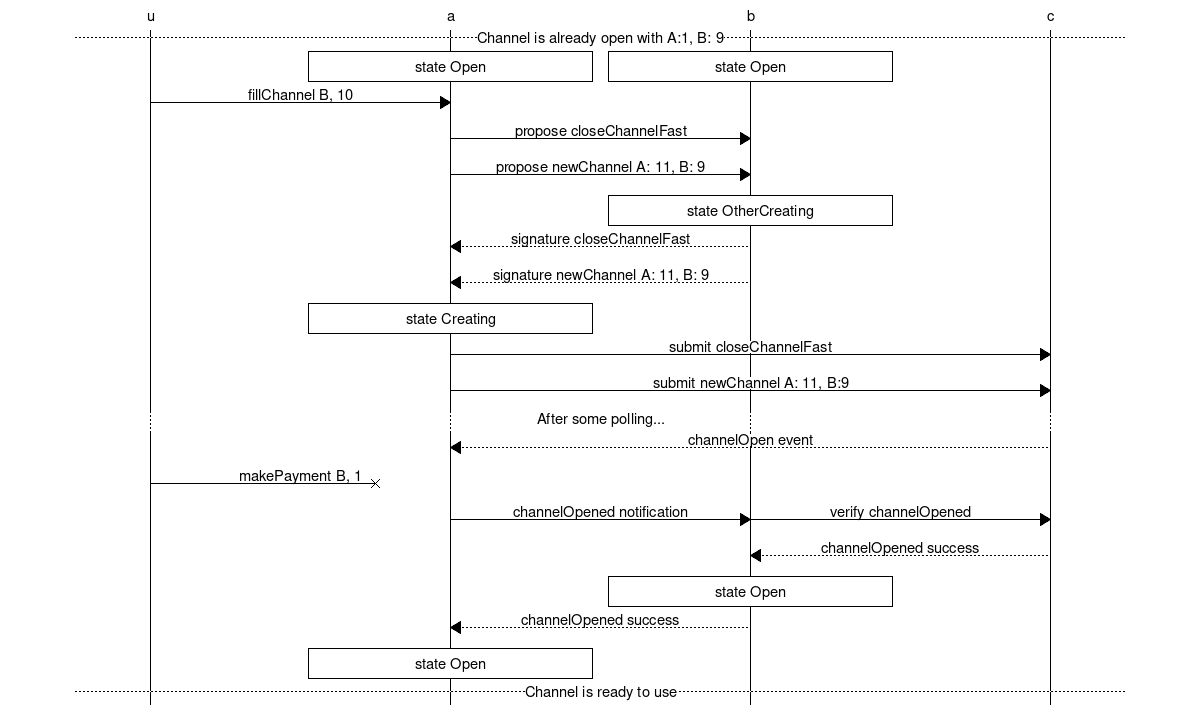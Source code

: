 // command to render: mscgen -Tsvg -o refill_or_withdraw.svg refill_or_withdraw.msc
msc {
  hscale = "2";
  u,a,b,c;

  --- [ label = "Channel is already open with A:1, B: 9" ];
  a box a [label="state Open"],
  b box b [label="state Open"];
  u=>a [label="fillChannel B, 10"];
  a=>b [label="propose closeChannelFast"];
  a=>b [label="propose newChannel A: 11, B: 9"];
  b box b [label="state OtherCreating"];
  a<<b [label="signature closeChannelFast"];
  a<<b [label="signature newChannel A: 11, B: 9"];
  a box a [label="state Creating"];
  a=>c [ label="submit closeChannelFast"];
  a=>c [label="submit newChannel A: 11, B:9"];
  ...  [ label = "After some polling..." ];
  a<<c [label="channelOpen event"];
  u-xa [label="makePayment B, 1"];
  a=>b [label="channelOpened notification"],
  b=>c [label="verify channelOpened"];
  b<<c [label="channelOpened success"];
  b box b [label="state Open"];
  a<<b [label="channelOpened success"];
  a box a [label="state Open"];
  ---  [ label = "Channel is ready to use" ];
}